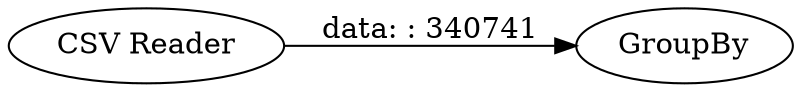digraph {
	"3222550969870196947_1" [label="CSV Reader"]
	"3222550969870196947_2" [label=GroupBy]
	"3222550969870196947_1" -> "3222550969870196947_2" [label="data: : 340741"]
	rankdir=LR
}
